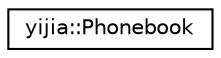 digraph "Graphical Class Hierarchy"
{
 // LATEX_PDF_SIZE
  edge [fontname="Helvetica",fontsize="10",labelfontname="Helvetica",labelfontsize="10"];
  node [fontname="Helvetica",fontsize="10",shape=record];
  rankdir="LR";
  Node0 [label="yijia::Phonebook",height=0.2,width=0.4,color="black", fillcolor="white", style="filled",URL="$classyijia_1_1_phonebook.html",tooltip="Phonebook is a book that contains many records."];
}
